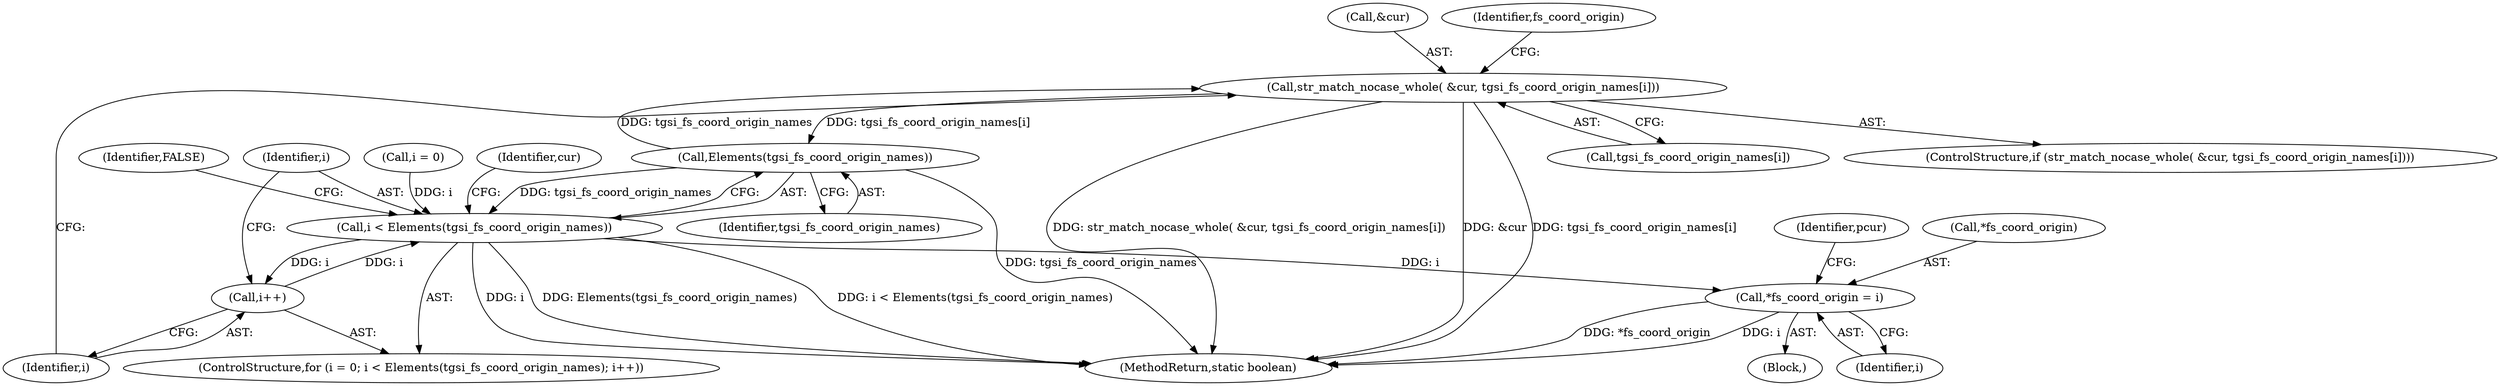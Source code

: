 digraph "0_virglrenderer_e534b51ca3c3cd25f3990589932a9ed711c59b27@array" {
"1004059" [label="(Call,str_match_nocase_whole( &cur, tgsi_fs_coord_origin_names[i]))"];
"1004048" [label="(Call,Elements(tgsi_fs_coord_origin_names))"];
"1004059" [label="(Call,str_match_nocase_whole( &cur, tgsi_fs_coord_origin_names[i]))"];
"1004046" [label="(Call,i < Elements(tgsi_fs_coord_origin_names))"];
"1004050" [label="(Call,i++)"];
"1004066" [label="(Call,*fs_coord_origin = i)"];
"1004072" [label="(Identifier,pcur)"];
"1004069" [label="(Identifier,i)"];
"1004055" [label="(Identifier,cur)"];
"1004077" [label="(Identifier,FALSE)"];
"1004062" [label="(Call,tgsi_fs_coord_origin_names[i])"];
"1004046" [label="(Call,i < Elements(tgsi_fs_coord_origin_names))"];
"1004058" [label="(ControlStructure,if (str_match_nocase_whole( &cur, tgsi_fs_coord_origin_names[i])))"];
"1004155" [label="(MethodReturn,static boolean)"];
"1004048" [label="(Call,Elements(tgsi_fs_coord_origin_names))"];
"1004065" [label="(Block,)"];
"1004066" [label="(Call,*fs_coord_origin = i)"];
"1004059" [label="(Call,str_match_nocase_whole( &cur, tgsi_fs_coord_origin_names[i]))"];
"1004043" [label="(Call,i = 0)"];
"1004060" [label="(Call,&cur)"];
"1004047" [label="(Identifier,i)"];
"1004049" [label="(Identifier,tgsi_fs_coord_origin_names)"];
"1004051" [label="(Identifier,i)"];
"1004068" [label="(Identifier,fs_coord_origin)"];
"1004067" [label="(Call,*fs_coord_origin)"];
"1004042" [label="(ControlStructure,for (i = 0; i < Elements(tgsi_fs_coord_origin_names); i++))"];
"1004050" [label="(Call,i++)"];
"1004059" -> "1004058"  [label="AST: "];
"1004059" -> "1004062"  [label="CFG: "];
"1004060" -> "1004059"  [label="AST: "];
"1004062" -> "1004059"  [label="AST: "];
"1004068" -> "1004059"  [label="CFG: "];
"1004051" -> "1004059"  [label="CFG: "];
"1004059" -> "1004155"  [label="DDG: str_match_nocase_whole( &cur, tgsi_fs_coord_origin_names[i])"];
"1004059" -> "1004155"  [label="DDG: &cur"];
"1004059" -> "1004155"  [label="DDG: tgsi_fs_coord_origin_names[i]"];
"1004059" -> "1004048"  [label="DDG: tgsi_fs_coord_origin_names[i]"];
"1004048" -> "1004059"  [label="DDG: tgsi_fs_coord_origin_names"];
"1004048" -> "1004046"  [label="AST: "];
"1004048" -> "1004049"  [label="CFG: "];
"1004049" -> "1004048"  [label="AST: "];
"1004046" -> "1004048"  [label="CFG: "];
"1004048" -> "1004155"  [label="DDG: tgsi_fs_coord_origin_names"];
"1004048" -> "1004046"  [label="DDG: tgsi_fs_coord_origin_names"];
"1004046" -> "1004042"  [label="AST: "];
"1004047" -> "1004046"  [label="AST: "];
"1004055" -> "1004046"  [label="CFG: "];
"1004077" -> "1004046"  [label="CFG: "];
"1004046" -> "1004155"  [label="DDG: i < Elements(tgsi_fs_coord_origin_names)"];
"1004046" -> "1004155"  [label="DDG: i"];
"1004046" -> "1004155"  [label="DDG: Elements(tgsi_fs_coord_origin_names)"];
"1004043" -> "1004046"  [label="DDG: i"];
"1004050" -> "1004046"  [label="DDG: i"];
"1004046" -> "1004050"  [label="DDG: i"];
"1004046" -> "1004066"  [label="DDG: i"];
"1004050" -> "1004042"  [label="AST: "];
"1004050" -> "1004051"  [label="CFG: "];
"1004051" -> "1004050"  [label="AST: "];
"1004047" -> "1004050"  [label="CFG: "];
"1004066" -> "1004065"  [label="AST: "];
"1004066" -> "1004069"  [label="CFG: "];
"1004067" -> "1004066"  [label="AST: "];
"1004069" -> "1004066"  [label="AST: "];
"1004072" -> "1004066"  [label="CFG: "];
"1004066" -> "1004155"  [label="DDG: *fs_coord_origin"];
"1004066" -> "1004155"  [label="DDG: i"];
}
